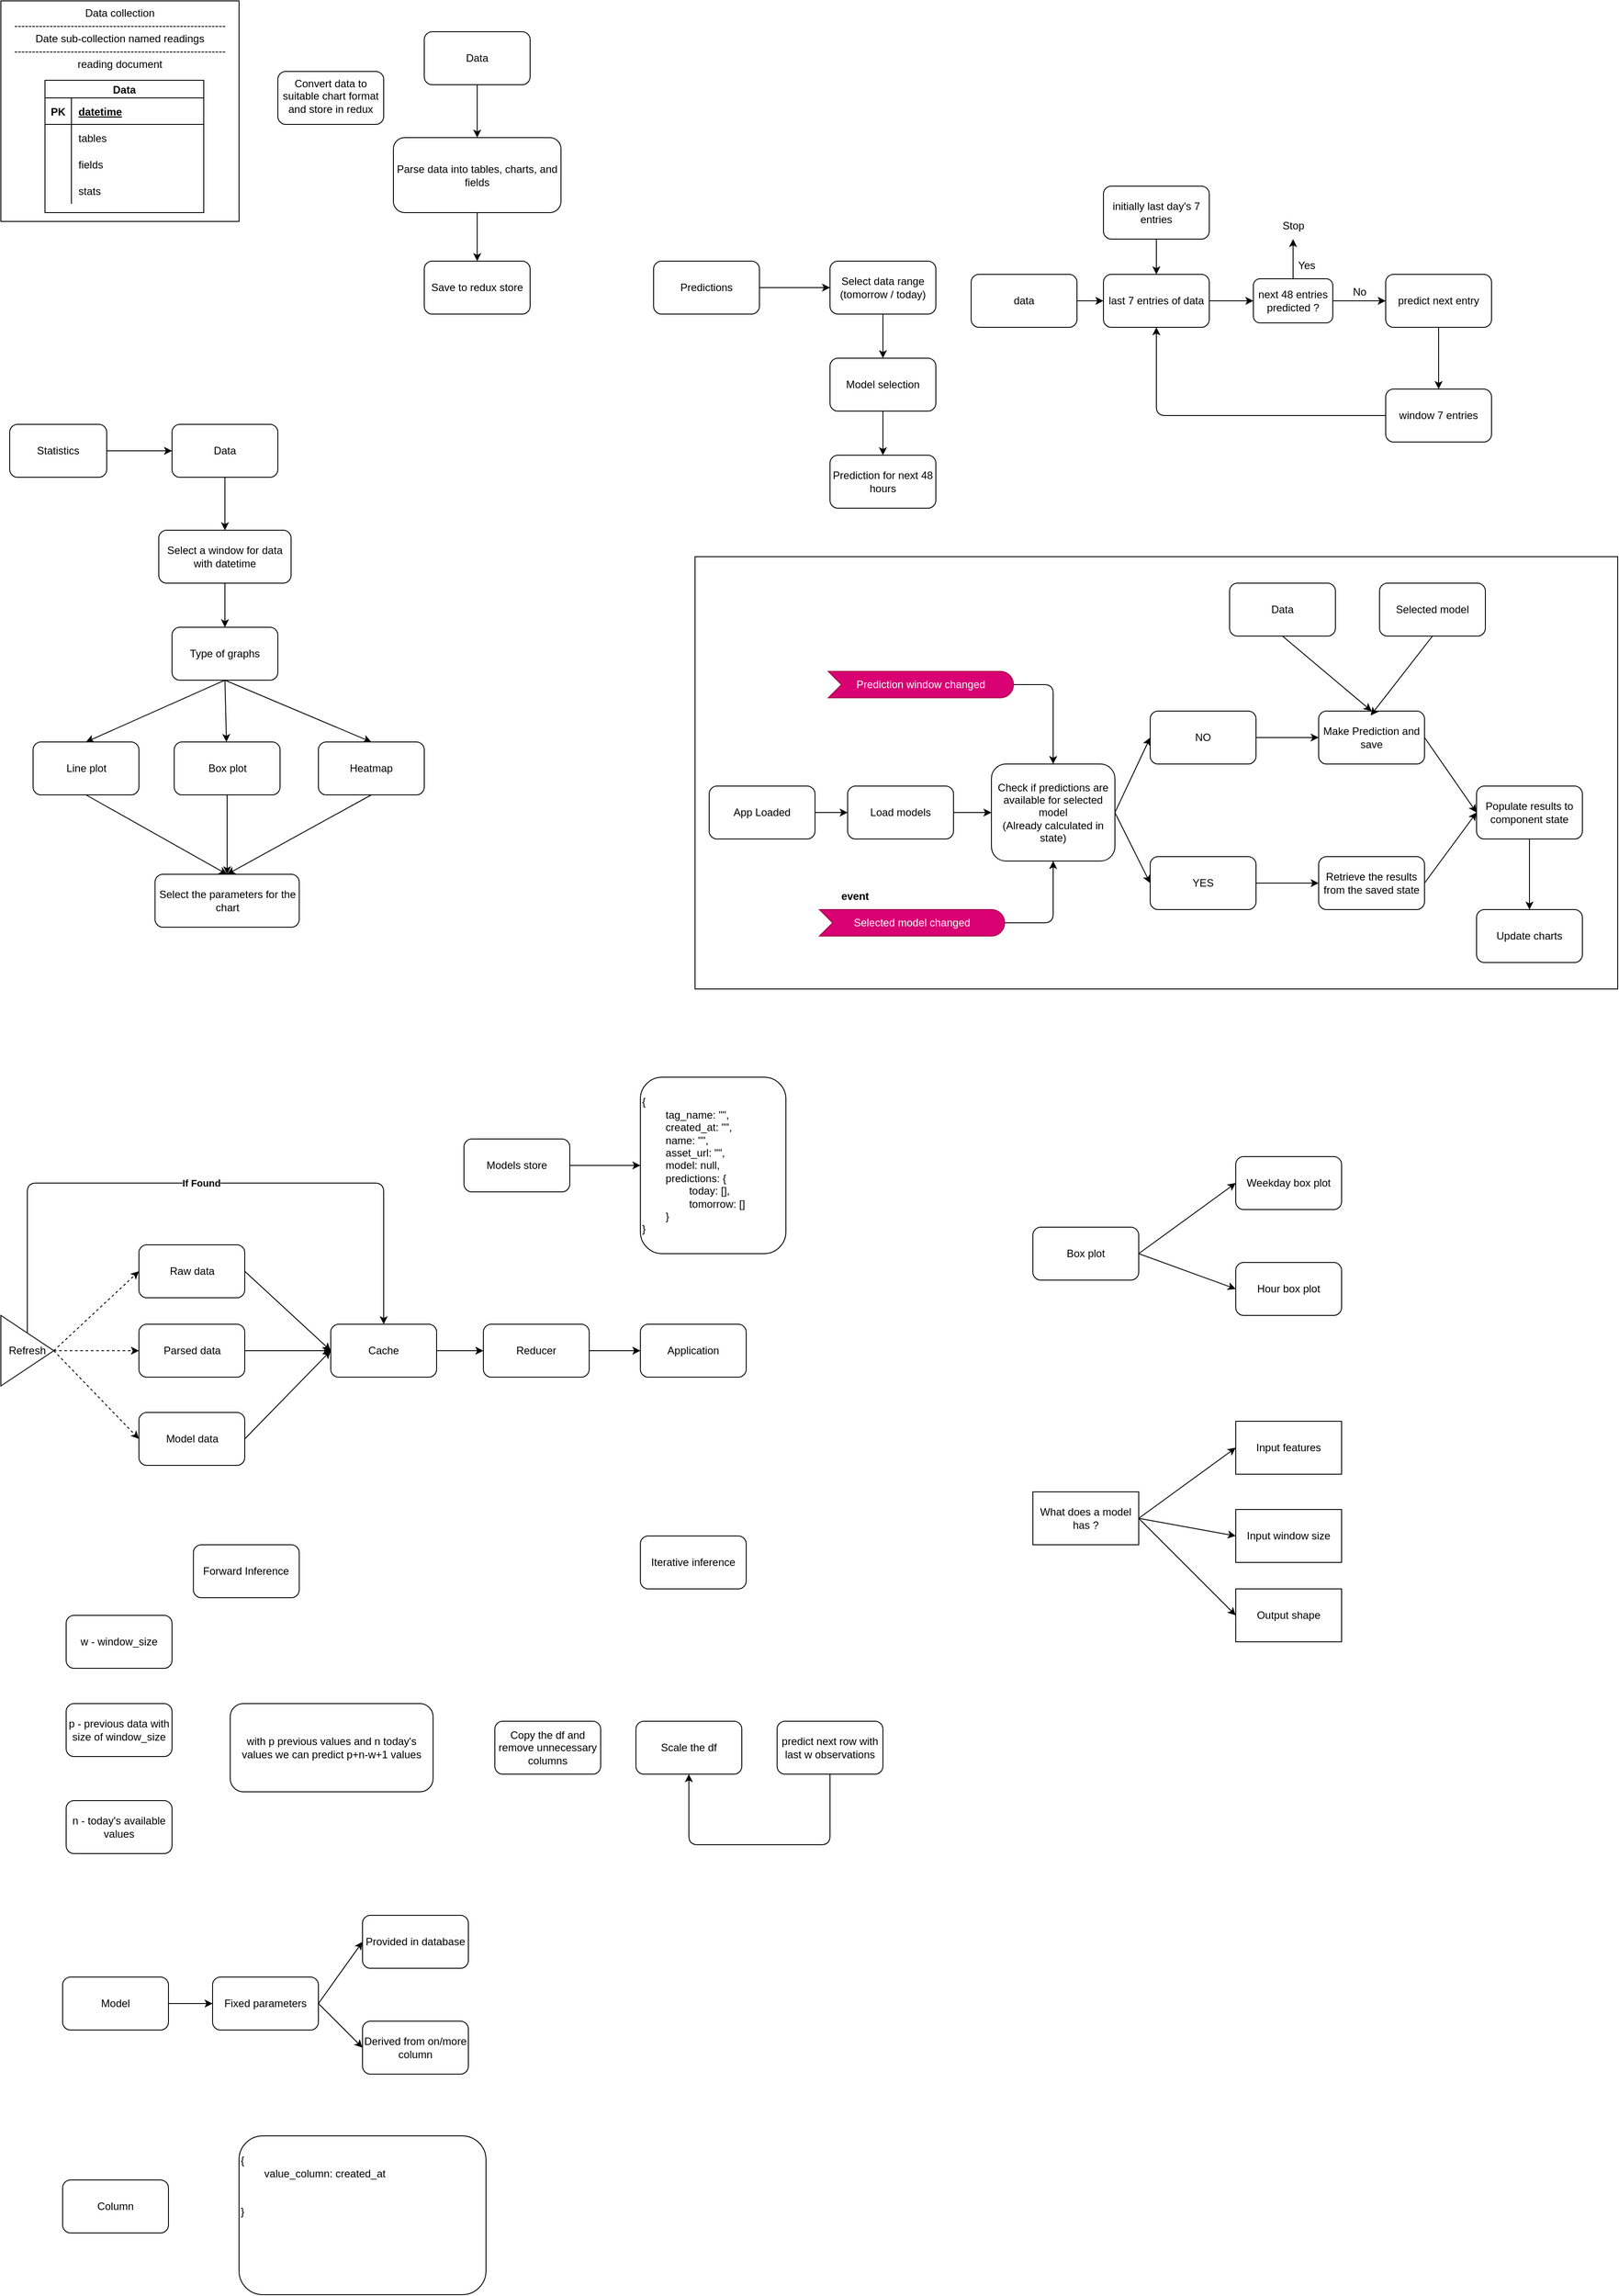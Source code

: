 <mxfile>
    <diagram id="OsiVXq3Ke1_REz8UTl2e" name="Page-1">
        <mxGraphModel dx="756" dy="397" grid="1" gridSize="10" guides="1" tooltips="1" connect="1" arrows="1" fold="1" page="1" pageScale="1" pageWidth="827" pageHeight="1169" math="0" shadow="0">
            <root>
                <mxCell id="0"/>
                <mxCell id="1" parent="0"/>
                <mxCell id="27" value="" style="group;verticalAlign=bottom;labelPosition=center;verticalLabelPosition=top;align=center;" parent="1" vertex="1" connectable="0">
                    <mxGeometry x="40" y="160" width="270" height="250" as="geometry"/>
                </mxCell>
                <mxCell id="26" value="Data collection&lt;br&gt;------------------------------------------------------------&lt;br&gt;Date sub-collection named readings&lt;br&gt;------------------------------------------------------------&lt;br&gt;reading document" style="whiteSpace=wrap;html=1;verticalAlign=top;" parent="27" vertex="1">
                    <mxGeometry width="270" height="250" as="geometry"/>
                </mxCell>
                <mxCell id="7" value="Data" style="shape=table;startSize=20;container=1;collapsible=1;childLayout=tableLayout;fixedRows=1;rowLines=0;fontStyle=1;align=center;resizeLast=1;" parent="27" vertex="1">
                    <mxGeometry x="50" y="90" width="180" height="150" as="geometry"/>
                </mxCell>
                <mxCell id="8" value="" style="shape=tableRow;horizontal=0;startSize=0;swimlaneHead=0;swimlaneBody=0;fillColor=none;collapsible=0;dropTarget=0;points=[[0,0.5],[1,0.5]];portConstraint=eastwest;top=0;left=0;right=0;bottom=1;" parent="7" vertex="1">
                    <mxGeometry y="20" width="180" height="30" as="geometry"/>
                </mxCell>
                <mxCell id="9" value="PK" style="shape=partialRectangle;connectable=0;fillColor=none;top=0;left=0;bottom=0;right=0;fontStyle=1;overflow=hidden;" parent="8" vertex="1">
                    <mxGeometry width="30" height="30" as="geometry">
                        <mxRectangle width="30" height="30" as="alternateBounds"/>
                    </mxGeometry>
                </mxCell>
                <mxCell id="10" value="datetime" style="shape=partialRectangle;connectable=0;fillColor=none;top=0;left=0;bottom=0;right=0;align=left;spacingLeft=6;fontStyle=5;overflow=hidden;" parent="8" vertex="1">
                    <mxGeometry x="30" width="150" height="30" as="geometry">
                        <mxRectangle width="150" height="30" as="alternateBounds"/>
                    </mxGeometry>
                </mxCell>
                <mxCell id="11" value="" style="shape=tableRow;horizontal=0;startSize=0;swimlaneHead=0;swimlaneBody=0;fillColor=none;collapsible=0;dropTarget=0;points=[[0,0.5],[1,0.5]];portConstraint=eastwest;top=0;left=0;right=0;bottom=0;" parent="7" vertex="1">
                    <mxGeometry y="50" width="180" height="30" as="geometry"/>
                </mxCell>
                <mxCell id="12" value="" style="shape=partialRectangle;connectable=0;fillColor=none;top=0;left=0;bottom=0;right=0;editable=1;overflow=hidden;" parent="11" vertex="1">
                    <mxGeometry width="30" height="30" as="geometry">
                        <mxRectangle width="30" height="30" as="alternateBounds"/>
                    </mxGeometry>
                </mxCell>
                <mxCell id="13" value="tables" style="shape=partialRectangle;connectable=0;fillColor=none;top=0;left=0;bottom=0;right=0;align=left;spacingLeft=6;overflow=hidden;" parent="11" vertex="1">
                    <mxGeometry x="30" width="150" height="30" as="geometry">
                        <mxRectangle width="150" height="30" as="alternateBounds"/>
                    </mxGeometry>
                </mxCell>
                <mxCell id="14" value="" style="shape=tableRow;horizontal=0;startSize=0;swimlaneHead=0;swimlaneBody=0;fillColor=none;collapsible=0;dropTarget=0;points=[[0,0.5],[1,0.5]];portConstraint=eastwest;top=0;left=0;right=0;bottom=0;" parent="7" vertex="1">
                    <mxGeometry y="80" width="180" height="30" as="geometry"/>
                </mxCell>
                <mxCell id="15" value="" style="shape=partialRectangle;connectable=0;fillColor=none;top=0;left=0;bottom=0;right=0;editable=1;overflow=hidden;" parent="14" vertex="1">
                    <mxGeometry width="30" height="30" as="geometry">
                        <mxRectangle width="30" height="30" as="alternateBounds"/>
                    </mxGeometry>
                </mxCell>
                <mxCell id="16" value="fields" style="shape=partialRectangle;connectable=0;fillColor=none;top=0;left=0;bottom=0;right=0;align=left;spacingLeft=6;overflow=hidden;" parent="14" vertex="1">
                    <mxGeometry x="30" width="150" height="30" as="geometry">
                        <mxRectangle width="150" height="30" as="alternateBounds"/>
                    </mxGeometry>
                </mxCell>
                <mxCell id="17" value="" style="shape=tableRow;horizontal=0;startSize=0;swimlaneHead=0;swimlaneBody=0;fillColor=none;collapsible=0;dropTarget=0;points=[[0,0.5],[1,0.5]];portConstraint=eastwest;top=0;left=0;right=0;bottom=0;" parent="7" vertex="1">
                    <mxGeometry y="110" width="180" height="30" as="geometry"/>
                </mxCell>
                <mxCell id="18" value="" style="shape=partialRectangle;connectable=0;fillColor=none;top=0;left=0;bottom=0;right=0;editable=1;overflow=hidden;" parent="17" vertex="1">
                    <mxGeometry width="30" height="30" as="geometry">
                        <mxRectangle width="30" height="30" as="alternateBounds"/>
                    </mxGeometry>
                </mxCell>
                <mxCell id="19" value="stats" style="shape=partialRectangle;connectable=0;fillColor=none;top=0;left=0;bottom=0;right=0;align=left;spacingLeft=6;overflow=hidden;" parent="17" vertex="1">
                    <mxGeometry x="30" width="150" height="30" as="geometry">
                        <mxRectangle width="150" height="30" as="alternateBounds"/>
                    </mxGeometry>
                </mxCell>
                <mxCell id="30" value="Convert data to suitable chart format and store in redux" style="rounded=1;whiteSpace=wrap;html=1;verticalAlign=top;" parent="1" vertex="1">
                    <mxGeometry x="354" y="240" width="120" height="60" as="geometry"/>
                </mxCell>
                <mxCell id="34" value="" style="edgeStyle=none;html=1;" parent="1" source="32" target="33" edge="1">
                    <mxGeometry relative="1" as="geometry"/>
                </mxCell>
                <mxCell id="32" value="Data" style="rounded=1;whiteSpace=wrap;html=1;" parent="1" vertex="1">
                    <mxGeometry x="520" y="195" width="120" height="60" as="geometry"/>
                </mxCell>
                <mxCell id="36" value="" style="edgeStyle=none;html=1;" parent="1" source="33" target="35" edge="1">
                    <mxGeometry relative="1" as="geometry"/>
                </mxCell>
                <mxCell id="33" value="Parse data into tables, charts, and fields" style="rounded=1;whiteSpace=wrap;html=1;" parent="1" vertex="1">
                    <mxGeometry x="485" y="315" width="190" height="85" as="geometry"/>
                </mxCell>
                <mxCell id="35" value="Save to redux store" style="rounded=1;whiteSpace=wrap;html=1;" parent="1" vertex="1">
                    <mxGeometry x="520" y="455" width="120" height="60" as="geometry"/>
                </mxCell>
                <mxCell id="39" style="edgeStyle=none;html=1;entryX=0;entryY=0.5;entryDx=0;entryDy=0;" parent="1" source="37" target="38" edge="1">
                    <mxGeometry relative="1" as="geometry"/>
                </mxCell>
                <mxCell id="37" value="Statistics" style="rounded=1;whiteSpace=wrap;html=1;" parent="1" vertex="1">
                    <mxGeometry x="50" y="640" width="110" height="60" as="geometry"/>
                </mxCell>
                <mxCell id="41" style="edgeStyle=none;html=1;exitX=0.5;exitY=1;exitDx=0;exitDy=0;entryX=0.5;entryY=0;entryDx=0;entryDy=0;" parent="1" source="38" target="40" edge="1">
                    <mxGeometry relative="1" as="geometry"/>
                </mxCell>
                <mxCell id="38" value="Data" style="rounded=1;whiteSpace=wrap;html=1;" parent="1" vertex="1">
                    <mxGeometry x="234" y="640" width="120" height="60" as="geometry"/>
                </mxCell>
                <mxCell id="43" style="edgeStyle=none;html=1;entryX=0.5;entryY=0;entryDx=0;entryDy=0;" parent="1" source="40" target="44" edge="1">
                    <mxGeometry relative="1" as="geometry">
                        <mxPoint x="294" y="890" as="targetPoint"/>
                    </mxGeometry>
                </mxCell>
                <mxCell id="40" value="Select a window for data with datetime" style="whiteSpace=wrap;html=1;rounded=1;" parent="1" vertex="1">
                    <mxGeometry x="219" y="760" width="150" height="60" as="geometry"/>
                </mxCell>
                <mxCell id="48" style="edgeStyle=none;html=1;entryX=0.5;entryY=0;entryDx=0;entryDy=0;exitX=0.5;exitY=1;exitDx=0;exitDy=0;" parent="1" source="44" target="45" edge="1">
                    <mxGeometry relative="1" as="geometry"/>
                </mxCell>
                <mxCell id="49" style="edgeStyle=none;html=1;exitX=0.5;exitY=1;exitDx=0;exitDy=0;" parent="1" source="44" target="46" edge="1">
                    <mxGeometry relative="1" as="geometry">
                        <mxPoint x="350" y="970" as="sourcePoint"/>
                    </mxGeometry>
                </mxCell>
                <mxCell id="50" style="edgeStyle=none;html=1;exitX=0.5;exitY=1;exitDx=0;exitDy=0;entryX=0.5;entryY=0;entryDx=0;entryDy=0;" parent="1" source="44" target="47" edge="1">
                    <mxGeometry relative="1" as="geometry"/>
                </mxCell>
                <mxCell id="44" value="Type of graphs" style="rounded=1;whiteSpace=wrap;html=1;" parent="1" vertex="1">
                    <mxGeometry x="234" y="870" width="120" height="60" as="geometry"/>
                </mxCell>
                <mxCell id="52" style="edgeStyle=none;html=1;exitX=0.5;exitY=1;exitDx=0;exitDy=0;entryX=0.5;entryY=0;entryDx=0;entryDy=0;" parent="1" source="45" target="51" edge="1">
                    <mxGeometry relative="1" as="geometry"/>
                </mxCell>
                <mxCell id="45" value="Line plot" style="whiteSpace=wrap;html=1;rounded=1;" parent="1" vertex="1">
                    <mxGeometry x="76.5" y="1000" width="120" height="60" as="geometry"/>
                </mxCell>
                <mxCell id="53" style="edgeStyle=none;html=1;exitX=0.5;exitY=1;exitDx=0;exitDy=0;entryX=0.5;entryY=0;entryDx=0;entryDy=0;" parent="1" source="46" target="51" edge="1">
                    <mxGeometry relative="1" as="geometry">
                        <mxPoint x="296" y="1160" as="targetPoint"/>
                    </mxGeometry>
                </mxCell>
                <mxCell id="46" value="Box plot" style="whiteSpace=wrap;html=1;rounded=1;" parent="1" vertex="1">
                    <mxGeometry x="236.5" y="1000" width="120" height="60" as="geometry"/>
                </mxCell>
                <mxCell id="54" style="edgeStyle=none;html=1;exitX=0.5;exitY=1;exitDx=0;exitDy=0;entryX=0.5;entryY=0;entryDx=0;entryDy=0;" parent="1" source="47" target="51" edge="1">
                    <mxGeometry relative="1" as="geometry">
                        <mxPoint x="290" y="1160" as="targetPoint"/>
                    </mxGeometry>
                </mxCell>
                <mxCell id="47" value="Heatmap" style="whiteSpace=wrap;html=1;rounded=1;" parent="1" vertex="1">
                    <mxGeometry x="400" y="1000" width="120" height="60" as="geometry"/>
                </mxCell>
                <mxCell id="51" value="Select the parameters for the chart" style="whiteSpace=wrap;html=1;rounded=1;" parent="1" vertex="1">
                    <mxGeometry x="214.75" y="1150" width="163.5" height="60" as="geometry"/>
                </mxCell>
                <mxCell id="57" style="edgeStyle=none;html=1;exitX=1;exitY=0.5;exitDx=0;exitDy=0;" parent="1" source="55" target="56" edge="1">
                    <mxGeometry relative="1" as="geometry"/>
                </mxCell>
                <mxCell id="55" value="Predictions" style="rounded=1;whiteSpace=wrap;html=1;" parent="1" vertex="1">
                    <mxGeometry x="780" y="455" width="120" height="60" as="geometry"/>
                </mxCell>
                <mxCell id="59" style="edgeStyle=none;html=1;entryX=0.5;entryY=0;entryDx=0;entryDy=0;exitX=0.5;exitY=1;exitDx=0;exitDy=0;" parent="1" source="56" target="58" edge="1">
                    <mxGeometry relative="1" as="geometry"/>
                </mxCell>
                <mxCell id="56" value="Select data range (tomorrow / today)" style="whiteSpace=wrap;html=1;rounded=1;" parent="1" vertex="1">
                    <mxGeometry x="980" y="455" width="120" height="60" as="geometry"/>
                </mxCell>
                <mxCell id="61" style="edgeStyle=none;html=1;exitX=0.5;exitY=1;exitDx=0;exitDy=0;" parent="1" source="58" target="60" edge="1">
                    <mxGeometry relative="1" as="geometry"/>
                </mxCell>
                <mxCell id="58" value="Model selection" style="whiteSpace=wrap;html=1;rounded=1;" parent="1" vertex="1">
                    <mxGeometry x="980" y="565" width="120" height="60" as="geometry"/>
                </mxCell>
                <mxCell id="60" value="Prediction for next 48 hours" style="whiteSpace=wrap;html=1;rounded=1;" parent="1" vertex="1">
                    <mxGeometry x="980" y="675" width="120" height="60" as="geometry"/>
                </mxCell>
                <mxCell id="101" style="edgeStyle=none;html=1;entryX=0;entryY=0.5;entryDx=0;entryDy=0;" parent="1" source="99" target="100" edge="1">
                    <mxGeometry relative="1" as="geometry"/>
                </mxCell>
                <mxCell id="99" value="Models store" style="rounded=1;whiteSpace=wrap;html=1;" parent="1" vertex="1">
                    <mxGeometry x="565" y="1450" width="120" height="60" as="geometry"/>
                </mxCell>
                <mxCell id="100" value="&lt;br&gt;{&lt;br&gt;&lt;span style=&quot;white-space: pre;&quot;&gt;&#9;&lt;/span&gt;tag_name: &quot;&quot;,&lt;br&gt;&lt;span style=&quot;white-space: pre;&quot;&gt;&#9;&lt;/span&gt;created_at: &quot;&quot;,&lt;br&gt;&lt;span style=&quot;white-space: pre;&quot;&gt;&#9;&lt;/span&gt;name: &quot;&quot;,&lt;br&gt;&lt;span style=&quot;white-space: pre;&quot;&gt;&#9;&lt;/span&gt;asset_url: &quot;&quot;,&lt;br&gt;&lt;span style=&quot;white-space: pre;&quot;&gt;&#9;&lt;/span&gt;model: null,&lt;br&gt;&lt;span style=&quot;white-space: pre;&quot;&gt;&#9;&lt;/span&gt;predictions: {&lt;br&gt;&lt;span style=&quot;white-space: pre;&quot;&gt;&#9;&lt;span style=&quot;white-space: pre;&quot;&gt;&#9;&lt;/span&gt;today: [],&lt;br/&gt;&lt;/span&gt;&lt;span style=&quot;white-space: pre;&quot;&gt;&#9;&lt;/span&gt;&lt;span style=&quot;white-space: pre;&quot;&gt;&#9;&lt;/span&gt;tomorrow: []&lt;br&gt;&lt;span style=&quot;white-space: pre;&quot;&gt;&#9;&lt;/span&gt;}&lt;br&gt;}" style="rounded=1;whiteSpace=wrap;html=1;align=left;verticalAlign=top;" parent="1" vertex="1">
                    <mxGeometry x="765" y="1380" width="165" height="200" as="geometry"/>
                </mxCell>
                <mxCell id="105" value="" style="edgeStyle=none;html=1;" parent="1" source="102" target="103" edge="1">
                    <mxGeometry relative="1" as="geometry"/>
                </mxCell>
                <mxCell id="102" value="data" style="rounded=1;whiteSpace=wrap;html=1;" parent="1" vertex="1">
                    <mxGeometry x="1140" y="470" width="120" height="60" as="geometry"/>
                </mxCell>
                <mxCell id="114" value="" style="edgeStyle=none;html=1;" parent="1" source="103" target="111" edge="1">
                    <mxGeometry relative="1" as="geometry"/>
                </mxCell>
                <mxCell id="103" value="last 7 entries of data" style="rounded=1;whiteSpace=wrap;html=1;" parent="1" vertex="1">
                    <mxGeometry x="1290" y="470" width="120" height="60" as="geometry"/>
                </mxCell>
                <mxCell id="107" style="edgeStyle=none;html=1;entryX=0.5;entryY=0;entryDx=0;entryDy=0;" parent="1" source="106" target="108" edge="1">
                    <mxGeometry relative="1" as="geometry">
                        <mxPoint x="1590" y="600" as="targetPoint"/>
                    </mxGeometry>
                </mxCell>
                <mxCell id="106" value="predict next entry" style="rounded=1;whiteSpace=wrap;html=1;" parent="1" vertex="1">
                    <mxGeometry x="1610" y="470" width="120" height="60" as="geometry"/>
                </mxCell>
                <mxCell id="109" style="edgeStyle=none;html=1;entryX=0.5;entryY=1;entryDx=0;entryDy=0;" parent="1" source="108" target="103" edge="1">
                    <mxGeometry relative="1" as="geometry">
                        <Array as="points">
                            <mxPoint x="1350" y="630"/>
                        </Array>
                    </mxGeometry>
                </mxCell>
                <mxCell id="108" value="window 7 entries" style="rounded=1;whiteSpace=wrap;html=1;" parent="1" vertex="1">
                    <mxGeometry x="1610" y="600" width="120" height="60" as="geometry"/>
                </mxCell>
                <mxCell id="112" style="edgeStyle=none;html=1;exitX=1;exitY=0.5;exitDx=0;exitDy=0;" parent="1" source="111" target="106" edge="1">
                    <mxGeometry relative="1" as="geometry"/>
                </mxCell>
                <mxCell id="115" style="edgeStyle=none;html=1;exitX=0.5;exitY=0;exitDx=0;exitDy=0;" parent="1" source="111" edge="1">
                    <mxGeometry relative="1" as="geometry">
                        <mxPoint x="1505" y="430" as="targetPoint"/>
                    </mxGeometry>
                </mxCell>
                <mxCell id="111" value="next 48 entries predicted ?" style="rounded=1;whiteSpace=wrap;html=1;" parent="1" vertex="1">
                    <mxGeometry x="1460" y="475" width="90" height="50" as="geometry"/>
                </mxCell>
                <mxCell id="113" value="No" style="text;html=1;align=center;verticalAlign=middle;resizable=0;points=[];autosize=1;strokeColor=none;fillColor=none;" parent="1" vertex="1">
                    <mxGeometry x="1560" y="475" width="40" height="30" as="geometry"/>
                </mxCell>
                <mxCell id="116" value="Yes" style="text;html=1;align=center;verticalAlign=middle;resizable=0;points=[];autosize=1;strokeColor=none;fillColor=none;" parent="1" vertex="1">
                    <mxGeometry x="1500" y="445" width="40" height="30" as="geometry"/>
                </mxCell>
                <mxCell id="117" value="Stop" style="text;html=1;align=center;verticalAlign=middle;resizable=0;points=[];autosize=1;strokeColor=none;fillColor=none;" parent="1" vertex="1">
                    <mxGeometry x="1480" y="400" width="50" height="30" as="geometry"/>
                </mxCell>
                <mxCell id="119" style="edgeStyle=none;html=1;entryX=0.5;entryY=0;entryDx=0;entryDy=0;" parent="1" source="118" target="103" edge="1">
                    <mxGeometry relative="1" as="geometry"/>
                </mxCell>
                <mxCell id="118" value="initially last day's 7 entries" style="whiteSpace=wrap;html=1;rounded=1;" parent="1" vertex="1">
                    <mxGeometry x="1290" y="370" width="120" height="60" as="geometry"/>
                </mxCell>
                <mxCell id="128" style="edgeStyle=none;html=1;exitX=1;exitY=0.5;exitDx=0;exitDy=0;entryX=0;entryY=0.5;entryDx=0;entryDy=0;" parent="1" source="120" target="123" edge="1">
                    <mxGeometry relative="1" as="geometry"/>
                </mxCell>
                <mxCell id="120" value="Raw data" style="rounded=1;whiteSpace=wrap;html=1;" parent="1" vertex="1">
                    <mxGeometry x="196.5" y="1570" width="120" height="60" as="geometry"/>
                </mxCell>
                <mxCell id="129" style="edgeStyle=none;html=1;exitX=1;exitY=0.5;exitDx=0;exitDy=0;entryX=0;entryY=0.5;entryDx=0;entryDy=0;" parent="1" source="121" target="123" edge="1">
                    <mxGeometry relative="1" as="geometry">
                        <mxPoint x="420" y="1700" as="targetPoint"/>
                    </mxGeometry>
                </mxCell>
                <mxCell id="121" value="Parsed data" style="rounded=1;whiteSpace=wrap;html=1;" parent="1" vertex="1">
                    <mxGeometry x="196.5" y="1660" width="120" height="60" as="geometry"/>
                </mxCell>
                <mxCell id="130" style="edgeStyle=none;html=1;exitX=1;exitY=0.5;exitDx=0;exitDy=0;entryX=0;entryY=0.5;entryDx=0;entryDy=0;" parent="1" source="122" target="123" edge="1">
                    <mxGeometry relative="1" as="geometry">
                        <mxPoint x="420" y="1700" as="targetPoint"/>
                    </mxGeometry>
                </mxCell>
                <mxCell id="122" value="Model data" style="rounded=1;whiteSpace=wrap;html=1;" parent="1" vertex="1">
                    <mxGeometry x="196.5" y="1760" width="120" height="60" as="geometry"/>
                </mxCell>
                <mxCell id="136" value="" style="edgeStyle=none;html=1;" parent="1" source="123" target="135" edge="1">
                    <mxGeometry relative="1" as="geometry">
                        <Array as="points">
                            <mxPoint x="570" y="1690"/>
                        </Array>
                    </mxGeometry>
                </mxCell>
                <mxCell id="123" value="Cache" style="rounded=1;whiteSpace=wrap;html=1;" parent="1" vertex="1">
                    <mxGeometry x="414" y="1660" width="120" height="60" as="geometry"/>
                </mxCell>
                <mxCell id="125" style="edgeStyle=none;html=1;entryX=0;entryY=0.5;entryDx=0;entryDy=0;exitX=1;exitY=0.5;exitDx=0;exitDy=0;dashed=1;" parent="1" source="124" target="120" edge="1">
                    <mxGeometry relative="1" as="geometry">
                        <mxPoint x="140" y="1690" as="sourcePoint"/>
                    </mxGeometry>
                </mxCell>
                <mxCell id="126" style="edgeStyle=none;html=1;exitX=1;exitY=0.5;exitDx=0;exitDy=0;entryX=0;entryY=0.5;entryDx=0;entryDy=0;dashed=1;" parent="1" source="124" target="121" edge="1">
                    <mxGeometry relative="1" as="geometry"/>
                </mxCell>
                <mxCell id="127" style="edgeStyle=none;html=1;exitX=1;exitY=0.5;exitDx=0;exitDy=0;entryX=0;entryY=0.5;entryDx=0;entryDy=0;dashed=1;" parent="1" source="124" target="122" edge="1">
                    <mxGeometry relative="1" as="geometry"/>
                </mxCell>
                <mxCell id="134" value="If Found" style="edgeStyle=none;html=1;exitX=0.5;exitY=0;exitDx=0;exitDy=0;entryX=0.5;entryY=0;entryDx=0;entryDy=0;fontStyle=1" parent="1" source="124" target="123" edge="1">
                    <mxGeometry relative="1" as="geometry">
                        <mxPoint x="520" y="1510" as="targetPoint"/>
                        <Array as="points">
                            <mxPoint x="70" y="1500"/>
                            <mxPoint x="474" y="1500"/>
                        </Array>
                    </mxGeometry>
                </mxCell>
                <mxCell id="124" value="Refresh" style="triangle;whiteSpace=wrap;html=1;" parent="1" vertex="1">
                    <mxGeometry x="40" y="1650" width="60" height="80" as="geometry"/>
                </mxCell>
                <mxCell id="138" style="edgeStyle=none;html=1;exitX=1;exitY=0.5;exitDx=0;exitDy=0;entryX=0;entryY=0.5;entryDx=0;entryDy=0;" parent="1" source="135" target="137" edge="1">
                    <mxGeometry relative="1" as="geometry"/>
                </mxCell>
                <mxCell id="135" value="Reducer" style="whiteSpace=wrap;html=1;rounded=1;" parent="1" vertex="1">
                    <mxGeometry x="587" y="1660" width="120" height="60" as="geometry"/>
                </mxCell>
                <mxCell id="137" value="Application" style="rounded=1;whiteSpace=wrap;html=1;" parent="1" vertex="1">
                    <mxGeometry x="765" y="1660" width="120" height="60" as="geometry"/>
                </mxCell>
                <mxCell id="139" value="Forward Inference" style="rounded=1;whiteSpace=wrap;html=1;" parent="1" vertex="1">
                    <mxGeometry x="258.25" y="1910" width="120" height="60" as="geometry"/>
                </mxCell>
                <mxCell id="140" value="p - previous data with size of window_size" style="rounded=1;whiteSpace=wrap;html=1;" parent="1" vertex="1">
                    <mxGeometry x="114" y="2090" width="120" height="60" as="geometry"/>
                </mxCell>
                <mxCell id="142" value="n - today's available values" style="rounded=1;whiteSpace=wrap;html=1;" parent="1" vertex="1">
                    <mxGeometry x="114" y="2200" width="120" height="60" as="geometry"/>
                </mxCell>
                <mxCell id="143" value="with p previous values and n today's values we can predict p+n-w+1 values" style="rounded=1;whiteSpace=wrap;html=1;" parent="1" vertex="1">
                    <mxGeometry x="300" y="2090" width="230" height="100" as="geometry"/>
                </mxCell>
                <mxCell id="144" value="w - window_size" style="rounded=1;whiteSpace=wrap;html=1;" parent="1" vertex="1">
                    <mxGeometry x="114" y="1990" width="120" height="60" as="geometry"/>
                </mxCell>
                <mxCell id="146" value="Iterative inference" style="rounded=1;whiteSpace=wrap;html=1;" parent="1" vertex="1">
                    <mxGeometry x="765" y="1900" width="120" height="60" as="geometry"/>
                </mxCell>
                <mxCell id="147" value="Copy the df and remove unnecessary columns" style="rounded=1;whiteSpace=wrap;html=1;" parent="1" vertex="1">
                    <mxGeometry x="600" y="2110" width="120" height="60" as="geometry"/>
                </mxCell>
                <mxCell id="148" value="Scale the df" style="rounded=1;whiteSpace=wrap;html=1;" parent="1" vertex="1">
                    <mxGeometry x="760" y="2110" width="120" height="60" as="geometry"/>
                </mxCell>
                <mxCell id="150" style="edgeStyle=none;html=1;exitX=0.5;exitY=1;exitDx=0;exitDy=0;entryX=0.5;entryY=1;entryDx=0;entryDy=0;" parent="1" source="149" target="148" edge="1">
                    <mxGeometry relative="1" as="geometry">
                        <Array as="points">
                            <mxPoint x="980" y="2250"/>
                            <mxPoint x="900" y="2250"/>
                            <mxPoint x="820" y="2250"/>
                        </Array>
                    </mxGeometry>
                </mxCell>
                <mxCell id="149" value="predict next row with last w observations" style="rounded=1;whiteSpace=wrap;html=1;" parent="1" vertex="1">
                    <mxGeometry x="920" y="2110" width="120" height="60" as="geometry"/>
                </mxCell>
                <mxCell id="153" value="" style="edgeStyle=none;html=1;" parent="1" source="151" target="152" edge="1">
                    <mxGeometry relative="1" as="geometry"/>
                </mxCell>
                <mxCell id="151" value="Model" style="rounded=1;whiteSpace=wrap;html=1;" parent="1" vertex="1">
                    <mxGeometry x="110" y="2400" width="120" height="60" as="geometry"/>
                </mxCell>
                <mxCell id="156" style="edgeStyle=none;html=1;exitX=1;exitY=0.5;exitDx=0;exitDy=0;entryX=0;entryY=0.5;entryDx=0;entryDy=0;" parent="1" source="152" target="154" edge="1">
                    <mxGeometry relative="1" as="geometry"/>
                </mxCell>
                <mxCell id="157" style="edgeStyle=none;html=1;exitX=1;exitY=0.5;exitDx=0;exitDy=0;entryX=0;entryY=0.5;entryDx=0;entryDy=0;" parent="1" source="152" target="155" edge="1">
                    <mxGeometry relative="1" as="geometry"/>
                </mxCell>
                <mxCell id="152" value="Fixed parameters" style="whiteSpace=wrap;html=1;rounded=1;" parent="1" vertex="1">
                    <mxGeometry x="280" y="2400" width="120" height="60" as="geometry"/>
                </mxCell>
                <mxCell id="154" value="Provided in database" style="whiteSpace=wrap;html=1;rounded=1;" parent="1" vertex="1">
                    <mxGeometry x="450" y="2330" width="120" height="60" as="geometry"/>
                </mxCell>
                <mxCell id="155" value="Derived from on/more column" style="whiteSpace=wrap;html=1;rounded=1;" parent="1" vertex="1">
                    <mxGeometry x="450" y="2450" width="120" height="60" as="geometry"/>
                </mxCell>
                <mxCell id="158" value="Column" style="whiteSpace=wrap;html=1;rounded=1;" parent="1" vertex="1">
                    <mxGeometry x="110" y="2630" width="120" height="60" as="geometry"/>
                </mxCell>
                <mxCell id="159" value="&lt;br&gt;{&lt;br&gt;&lt;span style=&quot;white-space: pre;&quot;&gt;&#9;&lt;/span&gt;value_column: created_at&lt;br&gt;&lt;br&gt;&lt;span style=&quot;white-space: pre;&quot;&gt;&#9;&lt;/span&gt;&lt;br&gt;}" style="whiteSpace=wrap;html=1;rounded=1;verticalAlign=top;align=left;" parent="1" vertex="1">
                    <mxGeometry x="310" y="2580" width="280" height="180" as="geometry"/>
                </mxCell>
                <mxCell id="163" style="edgeStyle=none;html=1;exitX=1;exitY=0.5;exitDx=0;exitDy=0;entryX=0;entryY=0.5;entryDx=0;entryDy=0;" parent="1" source="160" target="161" edge="1">
                    <mxGeometry relative="1" as="geometry"/>
                </mxCell>
                <mxCell id="164" style="edgeStyle=none;html=1;exitX=1;exitY=0.5;exitDx=0;exitDy=0;entryX=0;entryY=0.5;entryDx=0;entryDy=0;" parent="1" source="160" target="162" edge="1">
                    <mxGeometry relative="1" as="geometry"/>
                </mxCell>
                <mxCell id="160" value="Box plot" style="rounded=1;whiteSpace=wrap;html=1;" parent="1" vertex="1">
                    <mxGeometry x="1210" y="1550" width="120" height="60" as="geometry"/>
                </mxCell>
                <mxCell id="161" value="Weekday box plot" style="rounded=1;whiteSpace=wrap;html=1;" parent="1" vertex="1">
                    <mxGeometry x="1440" y="1470" width="120" height="60" as="geometry"/>
                </mxCell>
                <mxCell id="162" value="Hour box plot" style="rounded=1;whiteSpace=wrap;html=1;" parent="1" vertex="1">
                    <mxGeometry x="1440" y="1590" width="120" height="60" as="geometry"/>
                </mxCell>
                <mxCell id="167" value="" style="group" vertex="1" connectable="0" parent="1">
                    <mxGeometry x="827" y="790" width="1046" height="490" as="geometry"/>
                </mxCell>
                <mxCell id="165" value="" style="whiteSpace=wrap;html=1;movable=1;resizable=1;rotatable=1;deletable=1;editable=1;connectable=1;" vertex="1" parent="167">
                    <mxGeometry width="1046" height="490" as="geometry"/>
                </mxCell>
                <mxCell id="166" value="" style="group" vertex="1" connectable="0" parent="167">
                    <mxGeometry x="16" y="30" width="990" height="430" as="geometry"/>
                </mxCell>
                <mxCell id="69" value="App Loaded" style="rounded=1;whiteSpace=wrap;html=1;" parent="166" vertex="1">
                    <mxGeometry y="230" width="120" height="60" as="geometry"/>
                </mxCell>
                <mxCell id="72" value="Load models" style="rounded=1;whiteSpace=wrap;html=1;" parent="166" vertex="1">
                    <mxGeometry x="157" y="230" width="120" height="60" as="geometry"/>
                </mxCell>
                <mxCell id="73" value="" style="edgeStyle=none;html=1;" parent="166" source="69" target="72" edge="1">
                    <mxGeometry relative="1" as="geometry"/>
                </mxCell>
                <mxCell id="74" value="Check if predictions are available for selected model &lt;br&gt;(Already calculated in state)" style="rounded=1;whiteSpace=wrap;html=1;" parent="166" vertex="1">
                    <mxGeometry x="320" y="205" width="140" height="110" as="geometry"/>
                </mxCell>
                <mxCell id="75" value="" style="edgeStyle=none;html=1;" parent="166" source="72" target="74" edge="1">
                    <mxGeometry relative="1" as="geometry"/>
                </mxCell>
                <mxCell id="76" value="NO" style="rounded=1;whiteSpace=wrap;html=1;" parent="166" vertex="1">
                    <mxGeometry x="500" y="145" width="120" height="60" as="geometry"/>
                </mxCell>
                <mxCell id="77" value="" style="edgeStyle=none;html=1;exitX=1;exitY=0.5;exitDx=0;exitDy=0;entryX=0;entryY=0.5;entryDx=0;entryDy=0;" parent="166" source="74" target="76" edge="1">
                    <mxGeometry relative="1" as="geometry">
                        <mxPoint x="470" y="220" as="sourcePoint"/>
                        <mxPoint x="525" y="205" as="targetPoint"/>
                    </mxGeometry>
                </mxCell>
                <mxCell id="78" value="YES" style="rounded=1;whiteSpace=wrap;html=1;" parent="166" vertex="1">
                    <mxGeometry x="500" y="310" width="120" height="60" as="geometry"/>
                </mxCell>
                <mxCell id="79" style="edgeStyle=none;html=1;exitX=1;exitY=0.5;exitDx=0;exitDy=0;entryX=0;entryY=0.5;entryDx=0;entryDy=0;" parent="166" source="74" target="78" edge="1">
                    <mxGeometry relative="1" as="geometry"/>
                </mxCell>
                <mxCell id="80" value="Make Prediction and save" style="rounded=1;whiteSpace=wrap;html=1;" parent="166" vertex="1">
                    <mxGeometry x="691" y="145" width="120" height="60" as="geometry"/>
                </mxCell>
                <mxCell id="81" value="" style="edgeStyle=none;html=1;" parent="166" source="76" target="80" edge="1">
                    <mxGeometry relative="1" as="geometry"/>
                </mxCell>
                <mxCell id="85" style="edgeStyle=none;html=1;exitX=0.5;exitY=1;exitDx=0;exitDy=0;entryX=0.5;entryY=0;entryDx=0;entryDy=0;" parent="166" source="82" target="80" edge="1">
                    <mxGeometry relative="1" as="geometry"/>
                </mxCell>
                <mxCell id="82" value="Data" style="rounded=1;whiteSpace=wrap;html=1;" parent="166" vertex="1">
                    <mxGeometry x="590" width="120" height="60" as="geometry"/>
                </mxCell>
                <mxCell id="86" style="edgeStyle=none;html=1;exitX=0.5;exitY=1;exitDx=0;exitDy=0;" parent="166" source="83" edge="1">
                    <mxGeometry relative="1" as="geometry">
                        <mxPoint x="750" y="150" as="targetPoint"/>
                    </mxGeometry>
                </mxCell>
                <mxCell id="83" value="Selected model" style="rounded=1;whiteSpace=wrap;html=1;" parent="166" vertex="1">
                    <mxGeometry x="760" width="120" height="60" as="geometry"/>
                </mxCell>
                <mxCell id="87" value="Retrieve the results from the saved state" style="rounded=1;whiteSpace=wrap;html=1;" parent="166" vertex="1">
                    <mxGeometry x="691" y="310" width="120" height="60" as="geometry"/>
                </mxCell>
                <mxCell id="88" style="edgeStyle=none;html=1;entryX=0;entryY=0.5;entryDx=0;entryDy=0;" parent="166" source="78" target="87" edge="1">
                    <mxGeometry relative="1" as="geometry"/>
                </mxCell>
                <mxCell id="89" value="Populate results to component state" style="rounded=1;whiteSpace=wrap;html=1;" parent="166" vertex="1">
                    <mxGeometry x="870" y="230" width="120" height="60" as="geometry"/>
                </mxCell>
                <mxCell id="90" style="edgeStyle=none;html=1;exitX=1;exitY=0.5;exitDx=0;exitDy=0;entryX=0;entryY=0.5;entryDx=0;entryDy=0;" parent="166" source="80" target="89" edge="1">
                    <mxGeometry relative="1" as="geometry"/>
                </mxCell>
                <mxCell id="91" style="edgeStyle=none;html=1;exitX=1;exitY=0.5;exitDx=0;exitDy=0;entryX=0;entryY=0.5;entryDx=0;entryDy=0;" parent="166" source="87" target="89" edge="1">
                    <mxGeometry relative="1" as="geometry"/>
                </mxCell>
                <mxCell id="92" value="Update charts" style="rounded=1;whiteSpace=wrap;html=1;" parent="166" vertex="1">
                    <mxGeometry x="870" y="370" width="120" height="60" as="geometry"/>
                </mxCell>
                <mxCell id="93" style="edgeStyle=none;html=1;entryX=0.5;entryY=0;entryDx=0;entryDy=0;" parent="166" source="89" target="92" edge="1">
                    <mxGeometry relative="1" as="geometry"/>
                </mxCell>
                <mxCell id="95" style="edgeStyle=none;html=1;exitX=1;exitY=0.5;exitDx=0;exitDy=0;exitPerimeter=0;entryX=0.5;entryY=1;entryDx=0;entryDy=0;" parent="166" source="94" target="74" edge="1">
                    <mxGeometry relative="1" as="geometry">
                        <Array as="points">
                            <mxPoint x="390" y="385"/>
                        </Array>
                    </mxGeometry>
                </mxCell>
                <mxCell id="94" value="Selected model changed" style="html=1;outlineConnect=0;whiteSpace=wrap;fillColor=#d80073;shape=mxgraph.archimate3.event;fontColor=#ffffff;strokeColor=#A50040;" parent="166" vertex="1">
                    <mxGeometry x="125" y="370" width="210" height="30" as="geometry"/>
                </mxCell>
                <mxCell id="96" value="event" style="text;html=1;align=center;verticalAlign=middle;resizable=0;points=[];autosize=1;strokeColor=none;fillColor=none;fontStyle=1" parent="166" vertex="1">
                    <mxGeometry x="140" y="340" width="50" height="30" as="geometry"/>
                </mxCell>
                <mxCell id="98" style="edgeStyle=none;html=1;exitX=1;exitY=0.5;exitDx=0;exitDy=0;exitPerimeter=0;entryX=0.5;entryY=0;entryDx=0;entryDy=0;" parent="166" source="97" target="74" edge="1">
                    <mxGeometry relative="1" as="geometry">
                        <Array as="points">
                            <mxPoint x="390" y="115"/>
                        </Array>
                    </mxGeometry>
                </mxCell>
                <mxCell id="97" value="Prediction window changed" style="html=1;outlineConnect=0;whiteSpace=wrap;fillColor=#d80073;shape=mxgraph.archimate3.event;fontColor=#ffffff;strokeColor=#A50040;" parent="166" vertex="1">
                    <mxGeometry x="135" y="100" width="210" height="30" as="geometry"/>
                </mxCell>
                <mxCell id="171" style="edgeStyle=none;html=1;exitX=1;exitY=0.5;exitDx=0;exitDy=0;entryX=0;entryY=0.5;entryDx=0;entryDy=0;fontFamily=Helvetica;fontSize=12;fontColor=default;" edge="1" parent="1" source="168" target="169">
                    <mxGeometry relative="1" as="geometry"/>
                </mxCell>
                <mxCell id="174" style="edgeStyle=none;html=1;exitX=1;exitY=0.5;exitDx=0;exitDy=0;entryX=0;entryY=0.5;entryDx=0;entryDy=0;fontFamily=Helvetica;fontSize=12;fontColor=default;" edge="1" parent="1" source="168" target="172">
                    <mxGeometry relative="1" as="geometry"/>
                </mxCell>
                <mxCell id="176" style="edgeStyle=none;html=1;exitX=1;exitY=0.5;exitDx=0;exitDy=0;entryX=0;entryY=0.5;entryDx=0;entryDy=0;fontFamily=Helvetica;fontSize=12;fontColor=default;" edge="1" parent="1" source="168" target="175">
                    <mxGeometry relative="1" as="geometry"/>
                </mxCell>
                <mxCell id="168" value="What does a model has ?" style="whiteSpace=wrap;html=1;strokeColor=default;fontFamily=Helvetica;fontSize=12;fontColor=default;fillColor=default;" vertex="1" parent="1">
                    <mxGeometry x="1210" y="1850" width="120" height="60" as="geometry"/>
                </mxCell>
                <mxCell id="169" value="Input features" style="whiteSpace=wrap;html=1;strokeColor=default;fontFamily=Helvetica;fontSize=12;fontColor=default;fillColor=default;" vertex="1" parent="1">
                    <mxGeometry x="1440" y="1770" width="120" height="60" as="geometry"/>
                </mxCell>
                <mxCell id="172" value="Input window size" style="whiteSpace=wrap;html=1;strokeColor=default;fontFamily=Helvetica;fontSize=12;fontColor=default;fillColor=default;" vertex="1" parent="1">
                    <mxGeometry x="1440" y="1870" width="120" height="60" as="geometry"/>
                </mxCell>
                <mxCell id="175" value="Output shape" style="whiteSpace=wrap;html=1;strokeColor=default;fontFamily=Helvetica;fontSize=12;fontColor=default;fillColor=default;" vertex="1" parent="1">
                    <mxGeometry x="1440" y="1960" width="120" height="60" as="geometry"/>
                </mxCell>
            </root>
        </mxGraphModel>
    </diagram>
</mxfile>